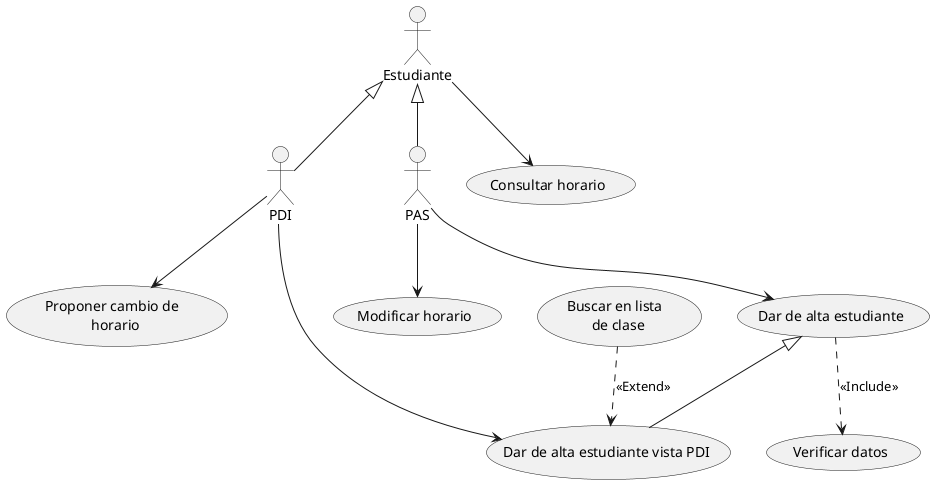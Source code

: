 @startuml horarios 

:Estudiante: as A1
:PDI: as A2
:PAS: as A3

(Consultar horario) as UC1
(Modificar horario) as UC2
(Proponer cambio de \n horario) as UC3
(Dar de alta estudiante) as UC4
(Verificar datos) as UC5
(Dar de alta estudiante vista PDI) as UC6
(Buscar en lista \n de clase) as UC7

A1 --> UC1
A2 --> UC3
A2 --> UC6
A3 --> UC4
A3 --> UC2

A1 <|-- A2
A1 <|-- A3
UC4 <|-- UC6

UC4 ..> UC5 : <<Include>>

UC7 ..> UC6 : <<Extend>>

@enduml
